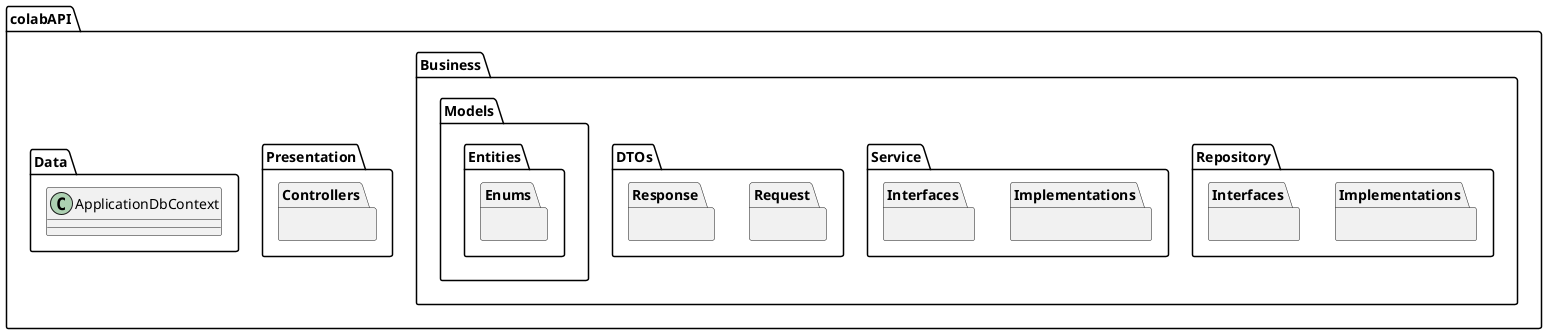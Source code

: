 @startuml

package colabAPI {

    package Business 
    {

        package Repository 
        {
            package Implementations {}
            package Interfaces {}
        }

        package Service 
        {
            package Implementations {}
            package Interfaces {}
        }

        package DTOs 
        {
            package Request  {}
            package Response {}

        }


        package Models {
            package Entities 
            {   
                package Enums {}
            }
        }

    }

    package Presentation 
    {
        package Controllers {}        
    }


    package Data {
        class ApplicationDbContext
    }  

    }
@enduml